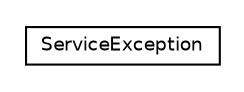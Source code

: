 #!/usr/local/bin/dot
#
# Class diagram 
# Generated by UMLGraph version R5_6 (http://www.umlgraph.org/)
#

digraph G {
	edge [fontname="Helvetica",fontsize=10,labelfontname="Helvetica",labelfontsize=10];
	node [fontname="Helvetica",fontsize=10,shape=plaintext];
	nodesep=0.25;
	ranksep=0.5;
	// net.ljcomputing.exception.ServiceException
	c0 [label=<<table title="net.ljcomputing.exception.ServiceException" border="0" cellborder="1" cellspacing="0" cellpadding="2" port="p" href="./ServiceException.html">
		<tr><td><table border="0" cellspacing="0" cellpadding="1">
<tr><td align="center" balign="center"> ServiceException </td></tr>
		</table></td></tr>
		</table>>, URL="./ServiceException.html", fontname="Helvetica", fontcolor="black", fontsize=9.0];
}

